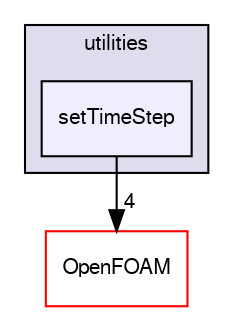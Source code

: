 digraph "src/postProcessing/functionObjects/utilities/setTimeStep" {
  bgcolor=transparent;
  compound=true
  node [ fontsize="10", fontname="FreeSans"];
  edge [ labelfontsize="10", labelfontname="FreeSans"];
  subgraph clusterdir_5fa51d5799d140e0f60107297bff2985 {
    graph [ bgcolor="#ddddee", pencolor="black", label="utilities" fontname="FreeSans", fontsize="10", URL="dir_5fa51d5799d140e0f60107297bff2985.html"]
  dir_e45ee12dd89fb3cc057576867c2b068f [shape=box, label="setTimeStep", style="filled", fillcolor="#eeeeff", pencolor="black", URL="dir_e45ee12dd89fb3cc057576867c2b068f.html"];
  }
  dir_c5473ff19b20e6ec4dfe5c310b3778a8 [shape=box label="OpenFOAM" color="red" URL="dir_c5473ff19b20e6ec4dfe5c310b3778a8.html"];
  dir_e45ee12dd89fb3cc057576867c2b068f->dir_c5473ff19b20e6ec4dfe5c310b3778a8 [headlabel="4", labeldistance=1.5 headhref="dir_002342_001732.html"];
}
